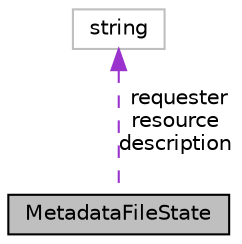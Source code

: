 digraph "MetadataFileState"
{
  edge [fontname="Helvetica",fontsize="10",labelfontname="Helvetica",labelfontsize="10"];
  node [fontname="Helvetica",fontsize="10",shape=record];
  Node1 [label="MetadataFileState",height=0.2,width=0.4,color="black", fillcolor="grey75", style="filled", fontcolor="black"];
  Node2 -> Node1 [dir="back",color="darkorchid3",fontsize="10",style="dashed",label=" requester\nresource\ndescription" ,fontname="Helvetica"];
  Node2 [label="string",height=0.2,width=0.4,color="grey75", fillcolor="white", style="filled"];
}
